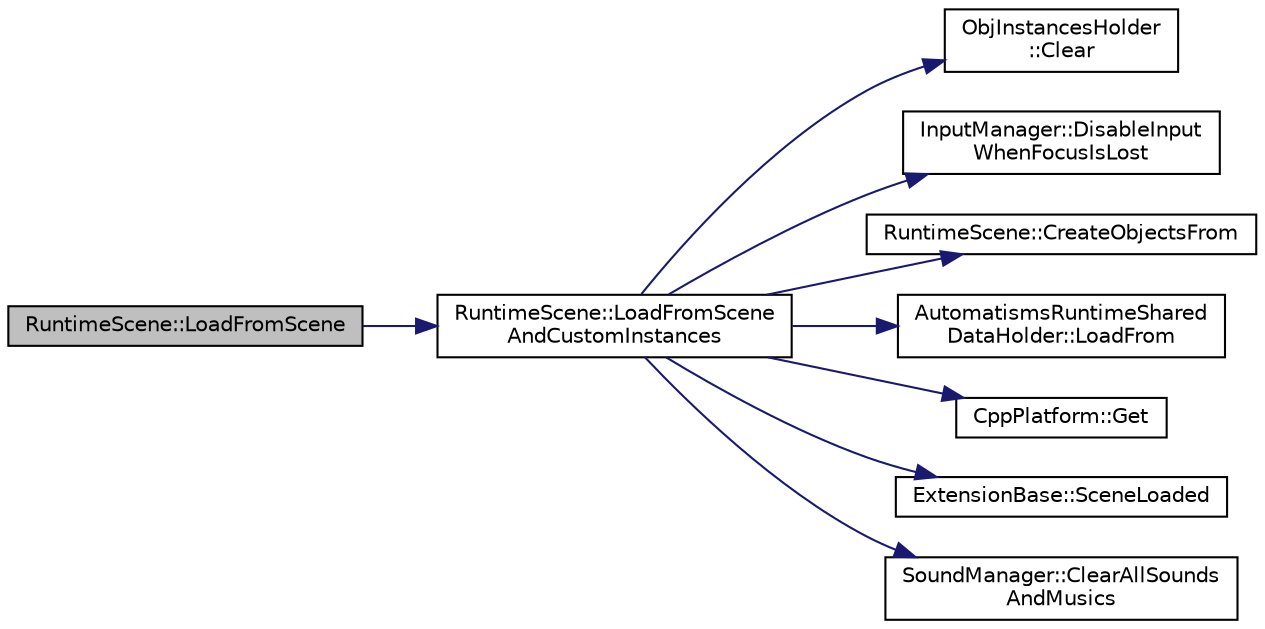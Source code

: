 digraph "RuntimeScene::LoadFromScene"
{
  edge [fontname="Helvetica",fontsize="10",labelfontname="Helvetica",labelfontsize="10"];
  node [fontname="Helvetica",fontsize="10",shape=record];
  rankdir="LR";
  Node1 [label="RuntimeScene::LoadFromScene",height=0.2,width=0.4,color="black", fillcolor="grey75", style="filled", fontcolor="black"];
  Node1 -> Node2 [color="midnightblue",fontsize="10",style="solid",fontname="Helvetica"];
  Node2 [label="RuntimeScene::LoadFromScene\lAndCustomInstances",height=0.2,width=0.4,color="black", fillcolor="white", style="filled",URL="$d7/d7f/class_runtime_scene.html#ab89ec7525a8252224ef493d305f7c076"];
  Node2 -> Node3 [color="midnightblue",fontsize="10",style="solid",fontname="Helvetica"];
  Node3 [label="ObjInstancesHolder\l::Clear",height=0.2,width=0.4,color="black", fillcolor="white", style="filled",URL="$d3/de4/class_obj_instances_holder.html#a4651ecd7b0d9a732333f64b1ec1de131",tooltip="Clear the container. "];
  Node2 -> Node4 [color="midnightblue",fontsize="10",style="solid",fontname="Helvetica"];
  Node4 [label="InputManager::DisableInput\lWhenFocusIsLost",height=0.2,width=0.4,color="black", fillcolor="white", style="filled",URL="$df/dd1/class_input_manager.html#a22f8058cf238c89e0561795ce23efbd7"];
  Node2 -> Node5 [color="midnightblue",fontsize="10",style="solid",fontname="Helvetica"];
  Node5 [label="RuntimeScene::CreateObjectsFrom",height=0.2,width=0.4,color="black", fillcolor="white", style="filled",URL="$d7/d7f/class_runtime_scene.html#a905f240c94a5a75c25ff52654ead6998"];
  Node2 -> Node6 [color="midnightblue",fontsize="10",style="solid",fontname="Helvetica"];
  Node6 [label="AutomatismsRuntimeShared\lDataHolder::LoadFrom",height=0.2,width=0.4,color="black", fillcolor="white", style="filled",URL="$d1/dca/class_automatisms_runtime_shared_data_holder.html#a7481def263c68a164a04a61d42a8123d",tooltip="Create all runtime shared data according to the initial shared data passed as argument. "];
  Node2 -> Node7 [color="midnightblue",fontsize="10",style="solid",fontname="Helvetica"];
  Node7 [label="CppPlatform::Get",height=0.2,width=0.4,color="black", fillcolor="white", style="filled",URL="$d3/d7d/class_cpp_platform.html#a5f9c3cd525df8f09539854d9b8a95a63",tooltip="Get access to the CppPlatform instance. ( CppPlatform is a singleton ). "];
  Node2 -> Node8 [color="midnightblue",fontsize="10",style="solid",fontname="Helvetica"];
  Node8 [label="ExtensionBase::SceneLoaded",height=0.2,width=0.4,color="black", fillcolor="white", style="filled",URL="$d5/de6/class_extension_base.html#a5f32f6e17f6d126ef85b668e988e2128",tooltip="Called when a scene is loaded: Useful to initialize some extensions specific objects related to scene..."];
  Node2 -> Node9 [color="midnightblue",fontsize="10",style="solid",fontname="Helvetica"];
  Node9 [label="SoundManager::ClearAllSounds\lAndMusics",height=0.2,width=0.4,color="black", fillcolor="white", style="filled",URL="$d5/dd9/class_sound_manager.html#a2e09a7dd49485af042eb6f3e43d2e641"];
}
